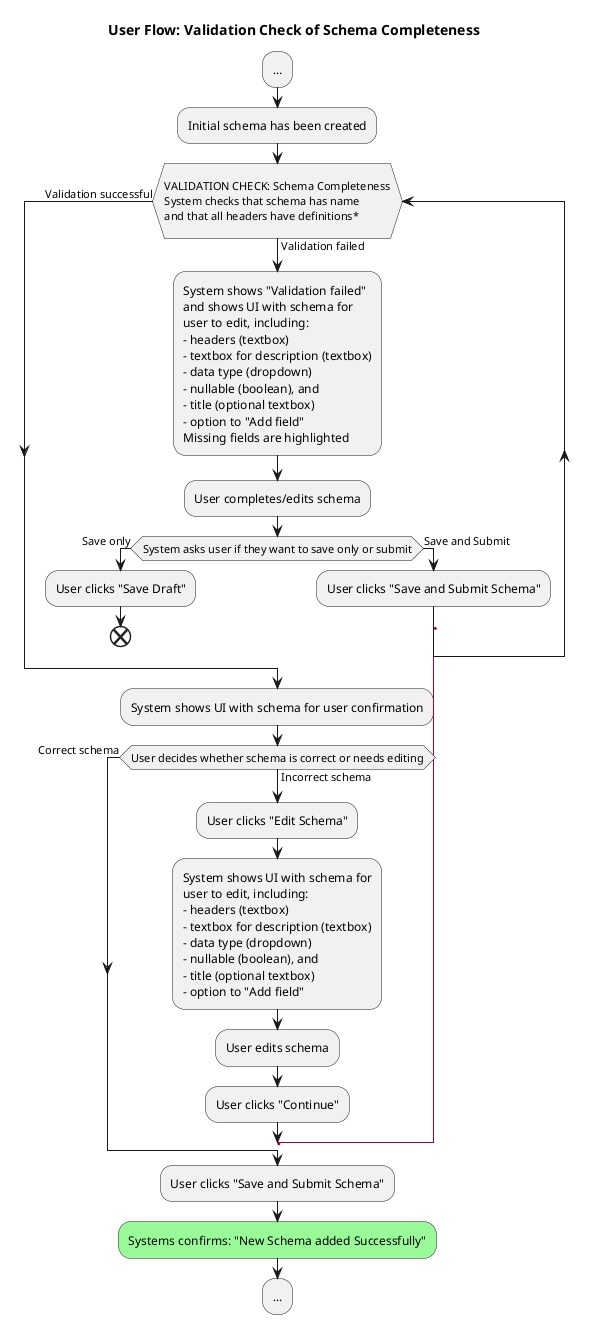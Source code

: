 @startuml user-flow-validation-schema-completeness

title User Flow: Validation Check of Schema Completeness

:...;
:Initial schema has been created;
  while (\nVALIDATION CHECK: Schema Completeness\nSystem checks that schema has name\nand that all headers have definitions*\n) is (Validation failed)
    :System shows "Validation failed"
    and shows UI with schema for 
    user to edit, including: 
    - headers (textbox)
    - textbox for description (textbox)
    - data type (dropdown)
    - nullable (boolean), and 
    - title (optional textbox)
    - option to "Add field"
    Missing fields are highlighted;
    :User completes/edits schema;
    if (System asks user if they want to save only or submit) then (Save only)
      :User clicks "Save Draft";
      end
    else (Save and Submit)
      :User clicks "Save and Submit Schema";
      label l
    endif
  end while (Validation successful)
:System shows UI with schema for user confirmation;
  while (User decides whether schema is correct or needs editing) is (Incorrect schema)
    :User clicks "Edit Schema";
    :System shows UI with schema for 
    user to edit, including: 
    - headers (textbox)
    - textbox for description (textbox)
    - data type (dropdown)
    - nullable (boolean), and 
    - title (optional textbox)
    - option to "Add field";
    :User edits schema;
    :User clicks "Continue";
'Arrow from "User edits definitions" should go back up to VALIDATION CHECK      
    goto l
   end while (Correct schema)
   :User clicks "Save and Submit Schema";
    #palegreen:Systems confirms: "New Schema added Successfully";
:...;

@enduml
